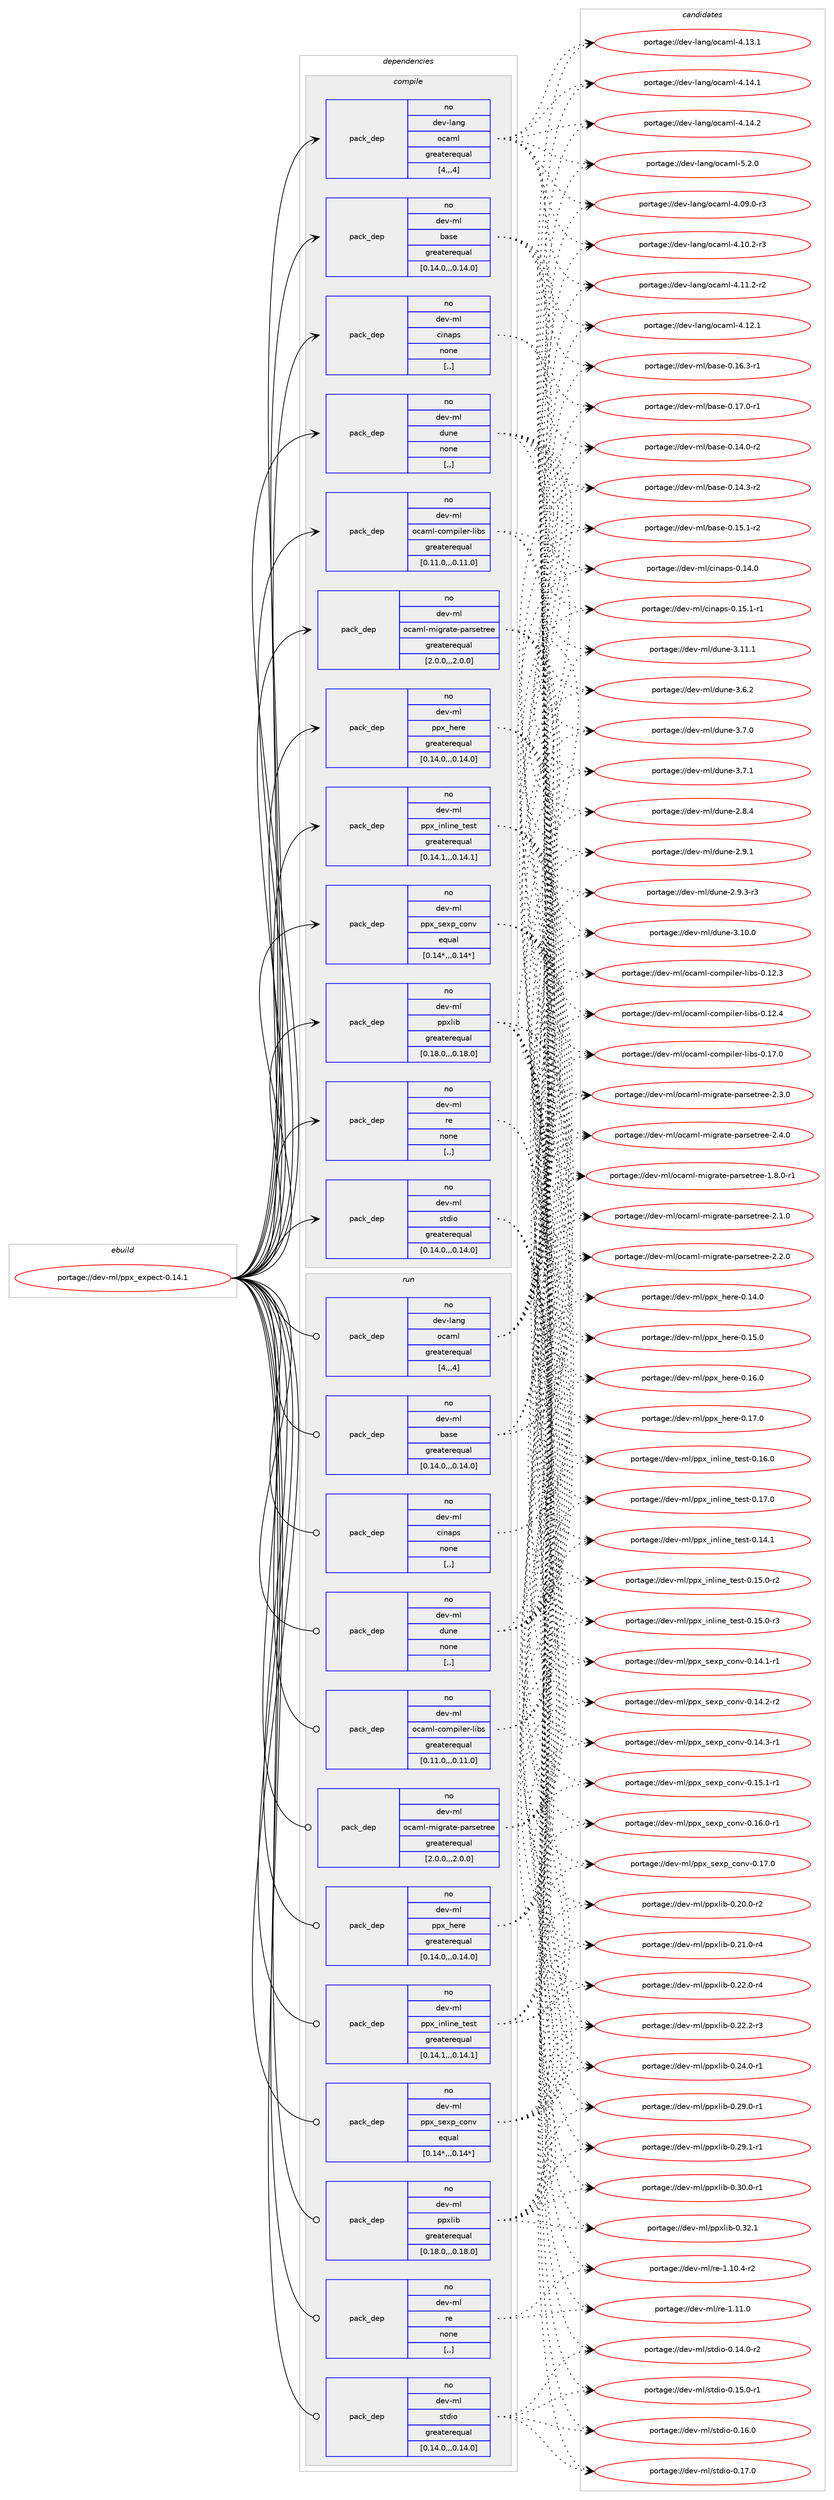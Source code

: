 digraph prolog {

# *************
# Graph options
# *************

newrank=true;
concentrate=true;
compound=true;
graph [rankdir=LR,fontname=Helvetica,fontsize=10,ranksep=1.5];#, ranksep=2.5, nodesep=0.2];
edge  [arrowhead=vee];
node  [fontname=Helvetica,fontsize=10];

# **********
# The ebuild
# **********

subgraph cluster_leftcol {
color=gray;
rank=same;
label=<<i>ebuild</i>>;
id [label="portage://dev-ml/ppx_expect-0.14.1", color=red, width=4, href="../dev-ml/ppx_expect-0.14.1.svg"];
}

# ****************
# The dependencies
# ****************

subgraph cluster_midcol {
color=gray;
label=<<i>dependencies</i>>;
subgraph cluster_compile {
fillcolor="#eeeeee";
style=filled;
label=<<i>compile</i>>;
subgraph pack89491 {
dependency119534 [label=<<TABLE BORDER="0" CELLBORDER="1" CELLSPACING="0" CELLPADDING="4" WIDTH="220"><TR><TD ROWSPAN="6" CELLPADDING="30">pack_dep</TD></TR><TR><TD WIDTH="110">no</TD></TR><TR><TD>dev-lang</TD></TR><TR><TD>ocaml</TD></TR><TR><TD>greaterequal</TD></TR><TR><TD>[4,,,4]</TD></TR></TABLE>>, shape=none, color=blue];
}
id:e -> dependency119534:w [weight=20,style="solid",arrowhead="vee"];
subgraph pack89492 {
dependency119535 [label=<<TABLE BORDER="0" CELLBORDER="1" CELLSPACING="0" CELLPADDING="4" WIDTH="220"><TR><TD ROWSPAN="6" CELLPADDING="30">pack_dep</TD></TR><TR><TD WIDTH="110">no</TD></TR><TR><TD>dev-ml</TD></TR><TR><TD>base</TD></TR><TR><TD>greaterequal</TD></TR><TR><TD>[0.14.0,,,0.14.0]</TD></TR></TABLE>>, shape=none, color=blue];
}
id:e -> dependency119535:w [weight=20,style="solid",arrowhead="vee"];
subgraph pack89493 {
dependency119536 [label=<<TABLE BORDER="0" CELLBORDER="1" CELLSPACING="0" CELLPADDING="4" WIDTH="220"><TR><TD ROWSPAN="6" CELLPADDING="30">pack_dep</TD></TR><TR><TD WIDTH="110">no</TD></TR><TR><TD>dev-ml</TD></TR><TR><TD>cinaps</TD></TR><TR><TD>none</TD></TR><TR><TD>[,,]</TD></TR></TABLE>>, shape=none, color=blue];
}
id:e -> dependency119536:w [weight=20,style="solid",arrowhead="vee"];
subgraph pack89494 {
dependency119537 [label=<<TABLE BORDER="0" CELLBORDER="1" CELLSPACING="0" CELLPADDING="4" WIDTH="220"><TR><TD ROWSPAN="6" CELLPADDING="30">pack_dep</TD></TR><TR><TD WIDTH="110">no</TD></TR><TR><TD>dev-ml</TD></TR><TR><TD>dune</TD></TR><TR><TD>none</TD></TR><TR><TD>[,,]</TD></TR></TABLE>>, shape=none, color=blue];
}
id:e -> dependency119537:w [weight=20,style="solid",arrowhead="vee"];
subgraph pack89495 {
dependency119538 [label=<<TABLE BORDER="0" CELLBORDER="1" CELLSPACING="0" CELLPADDING="4" WIDTH="220"><TR><TD ROWSPAN="6" CELLPADDING="30">pack_dep</TD></TR><TR><TD WIDTH="110">no</TD></TR><TR><TD>dev-ml</TD></TR><TR><TD>ocaml-compiler-libs</TD></TR><TR><TD>greaterequal</TD></TR><TR><TD>[0.11.0,,,0.11.0]</TD></TR></TABLE>>, shape=none, color=blue];
}
id:e -> dependency119538:w [weight=20,style="solid",arrowhead="vee"];
subgraph pack89496 {
dependency119539 [label=<<TABLE BORDER="0" CELLBORDER="1" CELLSPACING="0" CELLPADDING="4" WIDTH="220"><TR><TD ROWSPAN="6" CELLPADDING="30">pack_dep</TD></TR><TR><TD WIDTH="110">no</TD></TR><TR><TD>dev-ml</TD></TR><TR><TD>ocaml-migrate-parsetree</TD></TR><TR><TD>greaterequal</TD></TR><TR><TD>[2.0.0,,,2.0.0]</TD></TR></TABLE>>, shape=none, color=blue];
}
id:e -> dependency119539:w [weight=20,style="solid",arrowhead="vee"];
subgraph pack89497 {
dependency119540 [label=<<TABLE BORDER="0" CELLBORDER="1" CELLSPACING="0" CELLPADDING="4" WIDTH="220"><TR><TD ROWSPAN="6" CELLPADDING="30">pack_dep</TD></TR><TR><TD WIDTH="110">no</TD></TR><TR><TD>dev-ml</TD></TR><TR><TD>ppx_here</TD></TR><TR><TD>greaterequal</TD></TR><TR><TD>[0.14.0,,,0.14.0]</TD></TR></TABLE>>, shape=none, color=blue];
}
id:e -> dependency119540:w [weight=20,style="solid",arrowhead="vee"];
subgraph pack89498 {
dependency119541 [label=<<TABLE BORDER="0" CELLBORDER="1" CELLSPACING="0" CELLPADDING="4" WIDTH="220"><TR><TD ROWSPAN="6" CELLPADDING="30">pack_dep</TD></TR><TR><TD WIDTH="110">no</TD></TR><TR><TD>dev-ml</TD></TR><TR><TD>ppx_inline_test</TD></TR><TR><TD>greaterequal</TD></TR><TR><TD>[0.14.1,,,0.14.1]</TD></TR></TABLE>>, shape=none, color=blue];
}
id:e -> dependency119541:w [weight=20,style="solid",arrowhead="vee"];
subgraph pack89499 {
dependency119542 [label=<<TABLE BORDER="0" CELLBORDER="1" CELLSPACING="0" CELLPADDING="4" WIDTH="220"><TR><TD ROWSPAN="6" CELLPADDING="30">pack_dep</TD></TR><TR><TD WIDTH="110">no</TD></TR><TR><TD>dev-ml</TD></TR><TR><TD>ppx_sexp_conv</TD></TR><TR><TD>equal</TD></TR><TR><TD>[0.14*,,,0.14*]</TD></TR></TABLE>>, shape=none, color=blue];
}
id:e -> dependency119542:w [weight=20,style="solid",arrowhead="vee"];
subgraph pack89500 {
dependency119543 [label=<<TABLE BORDER="0" CELLBORDER="1" CELLSPACING="0" CELLPADDING="4" WIDTH="220"><TR><TD ROWSPAN="6" CELLPADDING="30">pack_dep</TD></TR><TR><TD WIDTH="110">no</TD></TR><TR><TD>dev-ml</TD></TR><TR><TD>ppxlib</TD></TR><TR><TD>greaterequal</TD></TR><TR><TD>[0.18.0,,,0.18.0]</TD></TR></TABLE>>, shape=none, color=blue];
}
id:e -> dependency119543:w [weight=20,style="solid",arrowhead="vee"];
subgraph pack89501 {
dependency119544 [label=<<TABLE BORDER="0" CELLBORDER="1" CELLSPACING="0" CELLPADDING="4" WIDTH="220"><TR><TD ROWSPAN="6" CELLPADDING="30">pack_dep</TD></TR><TR><TD WIDTH="110">no</TD></TR><TR><TD>dev-ml</TD></TR><TR><TD>re</TD></TR><TR><TD>none</TD></TR><TR><TD>[,,]</TD></TR></TABLE>>, shape=none, color=blue];
}
id:e -> dependency119544:w [weight=20,style="solid",arrowhead="vee"];
subgraph pack89502 {
dependency119545 [label=<<TABLE BORDER="0" CELLBORDER="1" CELLSPACING="0" CELLPADDING="4" WIDTH="220"><TR><TD ROWSPAN="6" CELLPADDING="30">pack_dep</TD></TR><TR><TD WIDTH="110">no</TD></TR><TR><TD>dev-ml</TD></TR><TR><TD>stdio</TD></TR><TR><TD>greaterequal</TD></TR><TR><TD>[0.14.0,,,0.14.0]</TD></TR></TABLE>>, shape=none, color=blue];
}
id:e -> dependency119545:w [weight=20,style="solid",arrowhead="vee"];
}
subgraph cluster_compileandrun {
fillcolor="#eeeeee";
style=filled;
label=<<i>compile and run</i>>;
}
subgraph cluster_run {
fillcolor="#eeeeee";
style=filled;
label=<<i>run</i>>;
subgraph pack89503 {
dependency119546 [label=<<TABLE BORDER="0" CELLBORDER="1" CELLSPACING="0" CELLPADDING="4" WIDTH="220"><TR><TD ROWSPAN="6" CELLPADDING="30">pack_dep</TD></TR><TR><TD WIDTH="110">no</TD></TR><TR><TD>dev-lang</TD></TR><TR><TD>ocaml</TD></TR><TR><TD>greaterequal</TD></TR><TR><TD>[4,,,4]</TD></TR></TABLE>>, shape=none, color=blue];
}
id:e -> dependency119546:w [weight=20,style="solid",arrowhead="odot"];
subgraph pack89504 {
dependency119547 [label=<<TABLE BORDER="0" CELLBORDER="1" CELLSPACING="0" CELLPADDING="4" WIDTH="220"><TR><TD ROWSPAN="6" CELLPADDING="30">pack_dep</TD></TR><TR><TD WIDTH="110">no</TD></TR><TR><TD>dev-ml</TD></TR><TR><TD>base</TD></TR><TR><TD>greaterequal</TD></TR><TR><TD>[0.14.0,,,0.14.0]</TD></TR></TABLE>>, shape=none, color=blue];
}
id:e -> dependency119547:w [weight=20,style="solid",arrowhead="odot"];
subgraph pack89505 {
dependency119548 [label=<<TABLE BORDER="0" CELLBORDER="1" CELLSPACING="0" CELLPADDING="4" WIDTH="220"><TR><TD ROWSPAN="6" CELLPADDING="30">pack_dep</TD></TR><TR><TD WIDTH="110">no</TD></TR><TR><TD>dev-ml</TD></TR><TR><TD>cinaps</TD></TR><TR><TD>none</TD></TR><TR><TD>[,,]</TD></TR></TABLE>>, shape=none, color=blue];
}
id:e -> dependency119548:w [weight=20,style="solid",arrowhead="odot"];
subgraph pack89506 {
dependency119549 [label=<<TABLE BORDER="0" CELLBORDER="1" CELLSPACING="0" CELLPADDING="4" WIDTH="220"><TR><TD ROWSPAN="6" CELLPADDING="30">pack_dep</TD></TR><TR><TD WIDTH="110">no</TD></TR><TR><TD>dev-ml</TD></TR><TR><TD>dune</TD></TR><TR><TD>none</TD></TR><TR><TD>[,,]</TD></TR></TABLE>>, shape=none, color=blue];
}
id:e -> dependency119549:w [weight=20,style="solid",arrowhead="odot"];
subgraph pack89507 {
dependency119550 [label=<<TABLE BORDER="0" CELLBORDER="1" CELLSPACING="0" CELLPADDING="4" WIDTH="220"><TR><TD ROWSPAN="6" CELLPADDING="30">pack_dep</TD></TR><TR><TD WIDTH="110">no</TD></TR><TR><TD>dev-ml</TD></TR><TR><TD>ocaml-compiler-libs</TD></TR><TR><TD>greaterequal</TD></TR><TR><TD>[0.11.0,,,0.11.0]</TD></TR></TABLE>>, shape=none, color=blue];
}
id:e -> dependency119550:w [weight=20,style="solid",arrowhead="odot"];
subgraph pack89508 {
dependency119551 [label=<<TABLE BORDER="0" CELLBORDER="1" CELLSPACING="0" CELLPADDING="4" WIDTH="220"><TR><TD ROWSPAN="6" CELLPADDING="30">pack_dep</TD></TR><TR><TD WIDTH="110">no</TD></TR><TR><TD>dev-ml</TD></TR><TR><TD>ocaml-migrate-parsetree</TD></TR><TR><TD>greaterequal</TD></TR><TR><TD>[2.0.0,,,2.0.0]</TD></TR></TABLE>>, shape=none, color=blue];
}
id:e -> dependency119551:w [weight=20,style="solid",arrowhead="odot"];
subgraph pack89509 {
dependency119552 [label=<<TABLE BORDER="0" CELLBORDER="1" CELLSPACING="0" CELLPADDING="4" WIDTH="220"><TR><TD ROWSPAN="6" CELLPADDING="30">pack_dep</TD></TR><TR><TD WIDTH="110">no</TD></TR><TR><TD>dev-ml</TD></TR><TR><TD>ppx_here</TD></TR><TR><TD>greaterequal</TD></TR><TR><TD>[0.14.0,,,0.14.0]</TD></TR></TABLE>>, shape=none, color=blue];
}
id:e -> dependency119552:w [weight=20,style="solid",arrowhead="odot"];
subgraph pack89510 {
dependency119553 [label=<<TABLE BORDER="0" CELLBORDER="1" CELLSPACING="0" CELLPADDING="4" WIDTH="220"><TR><TD ROWSPAN="6" CELLPADDING="30">pack_dep</TD></TR><TR><TD WIDTH="110">no</TD></TR><TR><TD>dev-ml</TD></TR><TR><TD>ppx_inline_test</TD></TR><TR><TD>greaterequal</TD></TR><TR><TD>[0.14.1,,,0.14.1]</TD></TR></TABLE>>, shape=none, color=blue];
}
id:e -> dependency119553:w [weight=20,style="solid",arrowhead="odot"];
subgraph pack89511 {
dependency119554 [label=<<TABLE BORDER="0" CELLBORDER="1" CELLSPACING="0" CELLPADDING="4" WIDTH="220"><TR><TD ROWSPAN="6" CELLPADDING="30">pack_dep</TD></TR><TR><TD WIDTH="110">no</TD></TR><TR><TD>dev-ml</TD></TR><TR><TD>ppx_sexp_conv</TD></TR><TR><TD>equal</TD></TR><TR><TD>[0.14*,,,0.14*]</TD></TR></TABLE>>, shape=none, color=blue];
}
id:e -> dependency119554:w [weight=20,style="solid",arrowhead="odot"];
subgraph pack89512 {
dependency119555 [label=<<TABLE BORDER="0" CELLBORDER="1" CELLSPACING="0" CELLPADDING="4" WIDTH="220"><TR><TD ROWSPAN="6" CELLPADDING="30">pack_dep</TD></TR><TR><TD WIDTH="110">no</TD></TR><TR><TD>dev-ml</TD></TR><TR><TD>ppxlib</TD></TR><TR><TD>greaterequal</TD></TR><TR><TD>[0.18.0,,,0.18.0]</TD></TR></TABLE>>, shape=none, color=blue];
}
id:e -> dependency119555:w [weight=20,style="solid",arrowhead="odot"];
subgraph pack89513 {
dependency119556 [label=<<TABLE BORDER="0" CELLBORDER="1" CELLSPACING="0" CELLPADDING="4" WIDTH="220"><TR><TD ROWSPAN="6" CELLPADDING="30">pack_dep</TD></TR><TR><TD WIDTH="110">no</TD></TR><TR><TD>dev-ml</TD></TR><TR><TD>re</TD></TR><TR><TD>none</TD></TR><TR><TD>[,,]</TD></TR></TABLE>>, shape=none, color=blue];
}
id:e -> dependency119556:w [weight=20,style="solid",arrowhead="odot"];
subgraph pack89514 {
dependency119557 [label=<<TABLE BORDER="0" CELLBORDER="1" CELLSPACING="0" CELLPADDING="4" WIDTH="220"><TR><TD ROWSPAN="6" CELLPADDING="30">pack_dep</TD></TR><TR><TD WIDTH="110">no</TD></TR><TR><TD>dev-ml</TD></TR><TR><TD>stdio</TD></TR><TR><TD>greaterequal</TD></TR><TR><TD>[0.14.0,,,0.14.0]</TD></TR></TABLE>>, shape=none, color=blue];
}
id:e -> dependency119557:w [weight=20,style="solid",arrowhead="odot"];
}
}

# **************
# The candidates
# **************

subgraph cluster_choices {
rank=same;
color=gray;
label=<<i>candidates</i>>;

subgraph choice89491 {
color=black;
nodesep=1;
choice1001011184510897110103471119997109108455246485746484511451 [label="portage://dev-lang/ocaml-4.09.0-r3", color=red, width=4,href="../dev-lang/ocaml-4.09.0-r3.svg"];
choice1001011184510897110103471119997109108455246494846504511451 [label="portage://dev-lang/ocaml-4.10.2-r3", color=red, width=4,href="../dev-lang/ocaml-4.10.2-r3.svg"];
choice1001011184510897110103471119997109108455246494946504511450 [label="portage://dev-lang/ocaml-4.11.2-r2", color=red, width=4,href="../dev-lang/ocaml-4.11.2-r2.svg"];
choice100101118451089711010347111999710910845524649504649 [label="portage://dev-lang/ocaml-4.12.1", color=red, width=4,href="../dev-lang/ocaml-4.12.1.svg"];
choice100101118451089711010347111999710910845524649514649 [label="portage://dev-lang/ocaml-4.13.1", color=red, width=4,href="../dev-lang/ocaml-4.13.1.svg"];
choice100101118451089711010347111999710910845524649524649 [label="portage://dev-lang/ocaml-4.14.1", color=red, width=4,href="../dev-lang/ocaml-4.14.1.svg"];
choice100101118451089711010347111999710910845524649524650 [label="portage://dev-lang/ocaml-4.14.2", color=red, width=4,href="../dev-lang/ocaml-4.14.2.svg"];
choice1001011184510897110103471119997109108455346504648 [label="portage://dev-lang/ocaml-5.2.0", color=red, width=4,href="../dev-lang/ocaml-5.2.0.svg"];
dependency119534:e -> choice1001011184510897110103471119997109108455246485746484511451:w [style=dotted,weight="100"];
dependency119534:e -> choice1001011184510897110103471119997109108455246494846504511451:w [style=dotted,weight="100"];
dependency119534:e -> choice1001011184510897110103471119997109108455246494946504511450:w [style=dotted,weight="100"];
dependency119534:e -> choice100101118451089711010347111999710910845524649504649:w [style=dotted,weight="100"];
dependency119534:e -> choice100101118451089711010347111999710910845524649514649:w [style=dotted,weight="100"];
dependency119534:e -> choice100101118451089711010347111999710910845524649524649:w [style=dotted,weight="100"];
dependency119534:e -> choice100101118451089711010347111999710910845524649524650:w [style=dotted,weight="100"];
dependency119534:e -> choice1001011184510897110103471119997109108455346504648:w [style=dotted,weight="100"];
}
subgraph choice89492 {
color=black;
nodesep=1;
choice10010111845109108479897115101454846495246484511450 [label="portage://dev-ml/base-0.14.0-r2", color=red, width=4,href="../dev-ml/base-0.14.0-r2.svg"];
choice10010111845109108479897115101454846495246514511450 [label="portage://dev-ml/base-0.14.3-r2", color=red, width=4,href="../dev-ml/base-0.14.3-r2.svg"];
choice10010111845109108479897115101454846495346494511450 [label="portage://dev-ml/base-0.15.1-r2", color=red, width=4,href="../dev-ml/base-0.15.1-r2.svg"];
choice10010111845109108479897115101454846495446514511449 [label="portage://dev-ml/base-0.16.3-r1", color=red, width=4,href="../dev-ml/base-0.16.3-r1.svg"];
choice10010111845109108479897115101454846495546484511449 [label="portage://dev-ml/base-0.17.0-r1", color=red, width=4,href="../dev-ml/base-0.17.0-r1.svg"];
dependency119535:e -> choice10010111845109108479897115101454846495246484511450:w [style=dotted,weight="100"];
dependency119535:e -> choice10010111845109108479897115101454846495246514511450:w [style=dotted,weight="100"];
dependency119535:e -> choice10010111845109108479897115101454846495346494511450:w [style=dotted,weight="100"];
dependency119535:e -> choice10010111845109108479897115101454846495446514511449:w [style=dotted,weight="100"];
dependency119535:e -> choice10010111845109108479897115101454846495546484511449:w [style=dotted,weight="100"];
}
subgraph choice89493 {
color=black;
nodesep=1;
choice1001011184510910847991051109711211545484649524648 [label="portage://dev-ml/cinaps-0.14.0", color=red, width=4,href="../dev-ml/cinaps-0.14.0.svg"];
choice10010111845109108479910511097112115454846495346494511449 [label="portage://dev-ml/cinaps-0.15.1-r1", color=red, width=4,href="../dev-ml/cinaps-0.15.1-r1.svg"];
dependency119536:e -> choice1001011184510910847991051109711211545484649524648:w [style=dotted,weight="100"];
dependency119536:e -> choice10010111845109108479910511097112115454846495346494511449:w [style=dotted,weight="100"];
}
subgraph choice89494 {
color=black;
nodesep=1;
choice1001011184510910847100117110101455046564652 [label="portage://dev-ml/dune-2.8.4", color=red, width=4,href="../dev-ml/dune-2.8.4.svg"];
choice1001011184510910847100117110101455046574649 [label="portage://dev-ml/dune-2.9.1", color=red, width=4,href="../dev-ml/dune-2.9.1.svg"];
choice10010111845109108471001171101014550465746514511451 [label="portage://dev-ml/dune-2.9.3-r3", color=red, width=4,href="../dev-ml/dune-2.9.3-r3.svg"];
choice100101118451091084710011711010145514649484648 [label="portage://dev-ml/dune-3.10.0", color=red, width=4,href="../dev-ml/dune-3.10.0.svg"];
choice100101118451091084710011711010145514649494649 [label="portage://dev-ml/dune-3.11.1", color=red, width=4,href="../dev-ml/dune-3.11.1.svg"];
choice1001011184510910847100117110101455146544650 [label="portage://dev-ml/dune-3.6.2", color=red, width=4,href="../dev-ml/dune-3.6.2.svg"];
choice1001011184510910847100117110101455146554648 [label="portage://dev-ml/dune-3.7.0", color=red, width=4,href="../dev-ml/dune-3.7.0.svg"];
choice1001011184510910847100117110101455146554649 [label="portage://dev-ml/dune-3.7.1", color=red, width=4,href="../dev-ml/dune-3.7.1.svg"];
dependency119537:e -> choice1001011184510910847100117110101455046564652:w [style=dotted,weight="100"];
dependency119537:e -> choice1001011184510910847100117110101455046574649:w [style=dotted,weight="100"];
dependency119537:e -> choice10010111845109108471001171101014550465746514511451:w [style=dotted,weight="100"];
dependency119537:e -> choice100101118451091084710011711010145514649484648:w [style=dotted,weight="100"];
dependency119537:e -> choice100101118451091084710011711010145514649494649:w [style=dotted,weight="100"];
dependency119537:e -> choice1001011184510910847100117110101455146544650:w [style=dotted,weight="100"];
dependency119537:e -> choice1001011184510910847100117110101455146554648:w [style=dotted,weight="100"];
dependency119537:e -> choice1001011184510910847100117110101455146554649:w [style=dotted,weight="100"];
}
subgraph choice89495 {
color=black;
nodesep=1;
choice100101118451091084711199971091084599111109112105108101114451081059811545484649504651 [label="portage://dev-ml/ocaml-compiler-libs-0.12.3", color=red, width=4,href="../dev-ml/ocaml-compiler-libs-0.12.3.svg"];
choice100101118451091084711199971091084599111109112105108101114451081059811545484649504652 [label="portage://dev-ml/ocaml-compiler-libs-0.12.4", color=red, width=4,href="../dev-ml/ocaml-compiler-libs-0.12.4.svg"];
choice100101118451091084711199971091084599111109112105108101114451081059811545484649554648 [label="portage://dev-ml/ocaml-compiler-libs-0.17.0", color=red, width=4,href="../dev-ml/ocaml-compiler-libs-0.17.0.svg"];
dependency119538:e -> choice100101118451091084711199971091084599111109112105108101114451081059811545484649504651:w [style=dotted,weight="100"];
dependency119538:e -> choice100101118451091084711199971091084599111109112105108101114451081059811545484649504652:w [style=dotted,weight="100"];
dependency119538:e -> choice100101118451091084711199971091084599111109112105108101114451081059811545484649554648:w [style=dotted,weight="100"];
}
subgraph choice89496 {
color=black;
nodesep=1;
choice10010111845109108471119997109108451091051031149711610145112971141151011161141011014549465646484511449 [label="portage://dev-ml/ocaml-migrate-parsetree-1.8.0-r1", color=red, width=4,href="../dev-ml/ocaml-migrate-parsetree-1.8.0-r1.svg"];
choice1001011184510910847111999710910845109105103114971161014511297114115101116114101101455046494648 [label="portage://dev-ml/ocaml-migrate-parsetree-2.1.0", color=red, width=4,href="../dev-ml/ocaml-migrate-parsetree-2.1.0.svg"];
choice1001011184510910847111999710910845109105103114971161014511297114115101116114101101455046504648 [label="portage://dev-ml/ocaml-migrate-parsetree-2.2.0", color=red, width=4,href="../dev-ml/ocaml-migrate-parsetree-2.2.0.svg"];
choice1001011184510910847111999710910845109105103114971161014511297114115101116114101101455046514648 [label="portage://dev-ml/ocaml-migrate-parsetree-2.3.0", color=red, width=4,href="../dev-ml/ocaml-migrate-parsetree-2.3.0.svg"];
choice1001011184510910847111999710910845109105103114971161014511297114115101116114101101455046524648 [label="portage://dev-ml/ocaml-migrate-parsetree-2.4.0", color=red, width=4,href="../dev-ml/ocaml-migrate-parsetree-2.4.0.svg"];
dependency119539:e -> choice10010111845109108471119997109108451091051031149711610145112971141151011161141011014549465646484511449:w [style=dotted,weight="100"];
dependency119539:e -> choice1001011184510910847111999710910845109105103114971161014511297114115101116114101101455046494648:w [style=dotted,weight="100"];
dependency119539:e -> choice1001011184510910847111999710910845109105103114971161014511297114115101116114101101455046504648:w [style=dotted,weight="100"];
dependency119539:e -> choice1001011184510910847111999710910845109105103114971161014511297114115101116114101101455046514648:w [style=dotted,weight="100"];
dependency119539:e -> choice1001011184510910847111999710910845109105103114971161014511297114115101116114101101455046524648:w [style=dotted,weight="100"];
}
subgraph choice89497 {
color=black;
nodesep=1;
choice10010111845109108471121121209510410111410145484649524648 [label="portage://dev-ml/ppx_here-0.14.0", color=red, width=4,href="../dev-ml/ppx_here-0.14.0.svg"];
choice10010111845109108471121121209510410111410145484649534648 [label="portage://dev-ml/ppx_here-0.15.0", color=red, width=4,href="../dev-ml/ppx_here-0.15.0.svg"];
choice10010111845109108471121121209510410111410145484649544648 [label="portage://dev-ml/ppx_here-0.16.0", color=red, width=4,href="../dev-ml/ppx_here-0.16.0.svg"];
choice10010111845109108471121121209510410111410145484649554648 [label="portage://dev-ml/ppx_here-0.17.0", color=red, width=4,href="../dev-ml/ppx_here-0.17.0.svg"];
dependency119540:e -> choice10010111845109108471121121209510410111410145484649524648:w [style=dotted,weight="100"];
dependency119540:e -> choice10010111845109108471121121209510410111410145484649534648:w [style=dotted,weight="100"];
dependency119540:e -> choice10010111845109108471121121209510410111410145484649544648:w [style=dotted,weight="100"];
dependency119540:e -> choice10010111845109108471121121209510410111410145484649554648:w [style=dotted,weight="100"];
}
subgraph choice89498 {
color=black;
nodesep=1;
choice1001011184510910847112112120951051101081051101019511610111511645484649524649 [label="portage://dev-ml/ppx_inline_test-0.14.1", color=red, width=4,href="../dev-ml/ppx_inline_test-0.14.1.svg"];
choice10010111845109108471121121209510511010810511010195116101115116454846495346484511450 [label="portage://dev-ml/ppx_inline_test-0.15.0-r2", color=red, width=4,href="../dev-ml/ppx_inline_test-0.15.0-r2.svg"];
choice10010111845109108471121121209510511010810511010195116101115116454846495346484511451 [label="portage://dev-ml/ppx_inline_test-0.15.0-r3", color=red, width=4,href="../dev-ml/ppx_inline_test-0.15.0-r3.svg"];
choice1001011184510910847112112120951051101081051101019511610111511645484649544648 [label="portage://dev-ml/ppx_inline_test-0.16.0", color=red, width=4,href="../dev-ml/ppx_inline_test-0.16.0.svg"];
choice1001011184510910847112112120951051101081051101019511610111511645484649554648 [label="portage://dev-ml/ppx_inline_test-0.17.0", color=red, width=4,href="../dev-ml/ppx_inline_test-0.17.0.svg"];
dependency119541:e -> choice1001011184510910847112112120951051101081051101019511610111511645484649524649:w [style=dotted,weight="100"];
dependency119541:e -> choice10010111845109108471121121209510511010810511010195116101115116454846495346484511450:w [style=dotted,weight="100"];
dependency119541:e -> choice10010111845109108471121121209510511010810511010195116101115116454846495346484511451:w [style=dotted,weight="100"];
dependency119541:e -> choice1001011184510910847112112120951051101081051101019511610111511645484649544648:w [style=dotted,weight="100"];
dependency119541:e -> choice1001011184510910847112112120951051101081051101019511610111511645484649554648:w [style=dotted,weight="100"];
}
subgraph choice89499 {
color=black;
nodesep=1;
choice1001011184510910847112112120951151011201129599111110118454846495246494511449 [label="portage://dev-ml/ppx_sexp_conv-0.14.1-r1", color=red, width=4,href="../dev-ml/ppx_sexp_conv-0.14.1-r1.svg"];
choice1001011184510910847112112120951151011201129599111110118454846495246504511450 [label="portage://dev-ml/ppx_sexp_conv-0.14.2-r2", color=red, width=4,href="../dev-ml/ppx_sexp_conv-0.14.2-r2.svg"];
choice1001011184510910847112112120951151011201129599111110118454846495246514511449 [label="portage://dev-ml/ppx_sexp_conv-0.14.3-r1", color=red, width=4,href="../dev-ml/ppx_sexp_conv-0.14.3-r1.svg"];
choice1001011184510910847112112120951151011201129599111110118454846495346494511449 [label="portage://dev-ml/ppx_sexp_conv-0.15.1-r1", color=red, width=4,href="../dev-ml/ppx_sexp_conv-0.15.1-r1.svg"];
choice1001011184510910847112112120951151011201129599111110118454846495446484511449 [label="portage://dev-ml/ppx_sexp_conv-0.16.0-r1", color=red, width=4,href="../dev-ml/ppx_sexp_conv-0.16.0-r1.svg"];
choice100101118451091084711211212095115101120112959911111011845484649554648 [label="portage://dev-ml/ppx_sexp_conv-0.17.0", color=red, width=4,href="../dev-ml/ppx_sexp_conv-0.17.0.svg"];
dependency119542:e -> choice1001011184510910847112112120951151011201129599111110118454846495246494511449:w [style=dotted,weight="100"];
dependency119542:e -> choice1001011184510910847112112120951151011201129599111110118454846495246504511450:w [style=dotted,weight="100"];
dependency119542:e -> choice1001011184510910847112112120951151011201129599111110118454846495246514511449:w [style=dotted,weight="100"];
dependency119542:e -> choice1001011184510910847112112120951151011201129599111110118454846495346494511449:w [style=dotted,weight="100"];
dependency119542:e -> choice1001011184510910847112112120951151011201129599111110118454846495446484511449:w [style=dotted,weight="100"];
dependency119542:e -> choice100101118451091084711211212095115101120112959911111011845484649554648:w [style=dotted,weight="100"];
}
subgraph choice89500 {
color=black;
nodesep=1;
choice100101118451091084711211212010810598454846504846484511450 [label="portage://dev-ml/ppxlib-0.20.0-r2", color=red, width=4,href="../dev-ml/ppxlib-0.20.0-r2.svg"];
choice100101118451091084711211212010810598454846504946484511452 [label="portage://dev-ml/ppxlib-0.21.0-r4", color=red, width=4,href="../dev-ml/ppxlib-0.21.0-r4.svg"];
choice100101118451091084711211212010810598454846505046484511452 [label="portage://dev-ml/ppxlib-0.22.0-r4", color=red, width=4,href="../dev-ml/ppxlib-0.22.0-r4.svg"];
choice100101118451091084711211212010810598454846505046504511451 [label="portage://dev-ml/ppxlib-0.22.2-r3", color=red, width=4,href="../dev-ml/ppxlib-0.22.2-r3.svg"];
choice100101118451091084711211212010810598454846505246484511449 [label="portage://dev-ml/ppxlib-0.24.0-r1", color=red, width=4,href="../dev-ml/ppxlib-0.24.0-r1.svg"];
choice100101118451091084711211212010810598454846505746484511449 [label="portage://dev-ml/ppxlib-0.29.0-r1", color=red, width=4,href="../dev-ml/ppxlib-0.29.0-r1.svg"];
choice100101118451091084711211212010810598454846505746494511449 [label="portage://dev-ml/ppxlib-0.29.1-r1", color=red, width=4,href="../dev-ml/ppxlib-0.29.1-r1.svg"];
choice100101118451091084711211212010810598454846514846484511449 [label="portage://dev-ml/ppxlib-0.30.0-r1", color=red, width=4,href="../dev-ml/ppxlib-0.30.0-r1.svg"];
choice10010111845109108471121121201081059845484651504649 [label="portage://dev-ml/ppxlib-0.32.1", color=red, width=4,href="../dev-ml/ppxlib-0.32.1.svg"];
dependency119543:e -> choice100101118451091084711211212010810598454846504846484511450:w [style=dotted,weight="100"];
dependency119543:e -> choice100101118451091084711211212010810598454846504946484511452:w [style=dotted,weight="100"];
dependency119543:e -> choice100101118451091084711211212010810598454846505046484511452:w [style=dotted,weight="100"];
dependency119543:e -> choice100101118451091084711211212010810598454846505046504511451:w [style=dotted,weight="100"];
dependency119543:e -> choice100101118451091084711211212010810598454846505246484511449:w [style=dotted,weight="100"];
dependency119543:e -> choice100101118451091084711211212010810598454846505746484511449:w [style=dotted,weight="100"];
dependency119543:e -> choice100101118451091084711211212010810598454846505746494511449:w [style=dotted,weight="100"];
dependency119543:e -> choice100101118451091084711211212010810598454846514846484511449:w [style=dotted,weight="100"];
dependency119543:e -> choice10010111845109108471121121201081059845484651504649:w [style=dotted,weight="100"];
}
subgraph choice89501 {
color=black;
nodesep=1;
choice1001011184510910847114101454946494846524511450 [label="portage://dev-ml/re-1.10.4-r2", color=red, width=4,href="../dev-ml/re-1.10.4-r2.svg"];
choice100101118451091084711410145494649494648 [label="portage://dev-ml/re-1.11.0", color=red, width=4,href="../dev-ml/re-1.11.0.svg"];
dependency119544:e -> choice1001011184510910847114101454946494846524511450:w [style=dotted,weight="100"];
dependency119544:e -> choice100101118451091084711410145494649494648:w [style=dotted,weight="100"];
}
subgraph choice89502 {
color=black;
nodesep=1;
choice1001011184510910847115116100105111454846495246484511450 [label="portage://dev-ml/stdio-0.14.0-r2", color=red, width=4,href="../dev-ml/stdio-0.14.0-r2.svg"];
choice1001011184510910847115116100105111454846495346484511449 [label="portage://dev-ml/stdio-0.15.0-r1", color=red, width=4,href="../dev-ml/stdio-0.15.0-r1.svg"];
choice100101118451091084711511610010511145484649544648 [label="portage://dev-ml/stdio-0.16.0", color=red, width=4,href="../dev-ml/stdio-0.16.0.svg"];
choice100101118451091084711511610010511145484649554648 [label="portage://dev-ml/stdio-0.17.0", color=red, width=4,href="../dev-ml/stdio-0.17.0.svg"];
dependency119545:e -> choice1001011184510910847115116100105111454846495246484511450:w [style=dotted,weight="100"];
dependency119545:e -> choice1001011184510910847115116100105111454846495346484511449:w [style=dotted,weight="100"];
dependency119545:e -> choice100101118451091084711511610010511145484649544648:w [style=dotted,weight="100"];
dependency119545:e -> choice100101118451091084711511610010511145484649554648:w [style=dotted,weight="100"];
}
subgraph choice89503 {
color=black;
nodesep=1;
choice1001011184510897110103471119997109108455246485746484511451 [label="portage://dev-lang/ocaml-4.09.0-r3", color=red, width=4,href="../dev-lang/ocaml-4.09.0-r3.svg"];
choice1001011184510897110103471119997109108455246494846504511451 [label="portage://dev-lang/ocaml-4.10.2-r3", color=red, width=4,href="../dev-lang/ocaml-4.10.2-r3.svg"];
choice1001011184510897110103471119997109108455246494946504511450 [label="portage://dev-lang/ocaml-4.11.2-r2", color=red, width=4,href="../dev-lang/ocaml-4.11.2-r2.svg"];
choice100101118451089711010347111999710910845524649504649 [label="portage://dev-lang/ocaml-4.12.1", color=red, width=4,href="../dev-lang/ocaml-4.12.1.svg"];
choice100101118451089711010347111999710910845524649514649 [label="portage://dev-lang/ocaml-4.13.1", color=red, width=4,href="../dev-lang/ocaml-4.13.1.svg"];
choice100101118451089711010347111999710910845524649524649 [label="portage://dev-lang/ocaml-4.14.1", color=red, width=4,href="../dev-lang/ocaml-4.14.1.svg"];
choice100101118451089711010347111999710910845524649524650 [label="portage://dev-lang/ocaml-4.14.2", color=red, width=4,href="../dev-lang/ocaml-4.14.2.svg"];
choice1001011184510897110103471119997109108455346504648 [label="portage://dev-lang/ocaml-5.2.0", color=red, width=4,href="../dev-lang/ocaml-5.2.0.svg"];
dependency119546:e -> choice1001011184510897110103471119997109108455246485746484511451:w [style=dotted,weight="100"];
dependency119546:e -> choice1001011184510897110103471119997109108455246494846504511451:w [style=dotted,weight="100"];
dependency119546:e -> choice1001011184510897110103471119997109108455246494946504511450:w [style=dotted,weight="100"];
dependency119546:e -> choice100101118451089711010347111999710910845524649504649:w [style=dotted,weight="100"];
dependency119546:e -> choice100101118451089711010347111999710910845524649514649:w [style=dotted,weight="100"];
dependency119546:e -> choice100101118451089711010347111999710910845524649524649:w [style=dotted,weight="100"];
dependency119546:e -> choice100101118451089711010347111999710910845524649524650:w [style=dotted,weight="100"];
dependency119546:e -> choice1001011184510897110103471119997109108455346504648:w [style=dotted,weight="100"];
}
subgraph choice89504 {
color=black;
nodesep=1;
choice10010111845109108479897115101454846495246484511450 [label="portage://dev-ml/base-0.14.0-r2", color=red, width=4,href="../dev-ml/base-0.14.0-r2.svg"];
choice10010111845109108479897115101454846495246514511450 [label="portage://dev-ml/base-0.14.3-r2", color=red, width=4,href="../dev-ml/base-0.14.3-r2.svg"];
choice10010111845109108479897115101454846495346494511450 [label="portage://dev-ml/base-0.15.1-r2", color=red, width=4,href="../dev-ml/base-0.15.1-r2.svg"];
choice10010111845109108479897115101454846495446514511449 [label="portage://dev-ml/base-0.16.3-r1", color=red, width=4,href="../dev-ml/base-0.16.3-r1.svg"];
choice10010111845109108479897115101454846495546484511449 [label="portage://dev-ml/base-0.17.0-r1", color=red, width=4,href="../dev-ml/base-0.17.0-r1.svg"];
dependency119547:e -> choice10010111845109108479897115101454846495246484511450:w [style=dotted,weight="100"];
dependency119547:e -> choice10010111845109108479897115101454846495246514511450:w [style=dotted,weight="100"];
dependency119547:e -> choice10010111845109108479897115101454846495346494511450:w [style=dotted,weight="100"];
dependency119547:e -> choice10010111845109108479897115101454846495446514511449:w [style=dotted,weight="100"];
dependency119547:e -> choice10010111845109108479897115101454846495546484511449:w [style=dotted,weight="100"];
}
subgraph choice89505 {
color=black;
nodesep=1;
choice1001011184510910847991051109711211545484649524648 [label="portage://dev-ml/cinaps-0.14.0", color=red, width=4,href="../dev-ml/cinaps-0.14.0.svg"];
choice10010111845109108479910511097112115454846495346494511449 [label="portage://dev-ml/cinaps-0.15.1-r1", color=red, width=4,href="../dev-ml/cinaps-0.15.1-r1.svg"];
dependency119548:e -> choice1001011184510910847991051109711211545484649524648:w [style=dotted,weight="100"];
dependency119548:e -> choice10010111845109108479910511097112115454846495346494511449:w [style=dotted,weight="100"];
}
subgraph choice89506 {
color=black;
nodesep=1;
choice1001011184510910847100117110101455046564652 [label="portage://dev-ml/dune-2.8.4", color=red, width=4,href="../dev-ml/dune-2.8.4.svg"];
choice1001011184510910847100117110101455046574649 [label="portage://dev-ml/dune-2.9.1", color=red, width=4,href="../dev-ml/dune-2.9.1.svg"];
choice10010111845109108471001171101014550465746514511451 [label="portage://dev-ml/dune-2.9.3-r3", color=red, width=4,href="../dev-ml/dune-2.9.3-r3.svg"];
choice100101118451091084710011711010145514649484648 [label="portage://dev-ml/dune-3.10.0", color=red, width=4,href="../dev-ml/dune-3.10.0.svg"];
choice100101118451091084710011711010145514649494649 [label="portage://dev-ml/dune-3.11.1", color=red, width=4,href="../dev-ml/dune-3.11.1.svg"];
choice1001011184510910847100117110101455146544650 [label="portage://dev-ml/dune-3.6.2", color=red, width=4,href="../dev-ml/dune-3.6.2.svg"];
choice1001011184510910847100117110101455146554648 [label="portage://dev-ml/dune-3.7.0", color=red, width=4,href="../dev-ml/dune-3.7.0.svg"];
choice1001011184510910847100117110101455146554649 [label="portage://dev-ml/dune-3.7.1", color=red, width=4,href="../dev-ml/dune-3.7.1.svg"];
dependency119549:e -> choice1001011184510910847100117110101455046564652:w [style=dotted,weight="100"];
dependency119549:e -> choice1001011184510910847100117110101455046574649:w [style=dotted,weight="100"];
dependency119549:e -> choice10010111845109108471001171101014550465746514511451:w [style=dotted,weight="100"];
dependency119549:e -> choice100101118451091084710011711010145514649484648:w [style=dotted,weight="100"];
dependency119549:e -> choice100101118451091084710011711010145514649494649:w [style=dotted,weight="100"];
dependency119549:e -> choice1001011184510910847100117110101455146544650:w [style=dotted,weight="100"];
dependency119549:e -> choice1001011184510910847100117110101455146554648:w [style=dotted,weight="100"];
dependency119549:e -> choice1001011184510910847100117110101455146554649:w [style=dotted,weight="100"];
}
subgraph choice89507 {
color=black;
nodesep=1;
choice100101118451091084711199971091084599111109112105108101114451081059811545484649504651 [label="portage://dev-ml/ocaml-compiler-libs-0.12.3", color=red, width=4,href="../dev-ml/ocaml-compiler-libs-0.12.3.svg"];
choice100101118451091084711199971091084599111109112105108101114451081059811545484649504652 [label="portage://dev-ml/ocaml-compiler-libs-0.12.4", color=red, width=4,href="../dev-ml/ocaml-compiler-libs-0.12.4.svg"];
choice100101118451091084711199971091084599111109112105108101114451081059811545484649554648 [label="portage://dev-ml/ocaml-compiler-libs-0.17.0", color=red, width=4,href="../dev-ml/ocaml-compiler-libs-0.17.0.svg"];
dependency119550:e -> choice100101118451091084711199971091084599111109112105108101114451081059811545484649504651:w [style=dotted,weight="100"];
dependency119550:e -> choice100101118451091084711199971091084599111109112105108101114451081059811545484649504652:w [style=dotted,weight="100"];
dependency119550:e -> choice100101118451091084711199971091084599111109112105108101114451081059811545484649554648:w [style=dotted,weight="100"];
}
subgraph choice89508 {
color=black;
nodesep=1;
choice10010111845109108471119997109108451091051031149711610145112971141151011161141011014549465646484511449 [label="portage://dev-ml/ocaml-migrate-parsetree-1.8.0-r1", color=red, width=4,href="../dev-ml/ocaml-migrate-parsetree-1.8.0-r1.svg"];
choice1001011184510910847111999710910845109105103114971161014511297114115101116114101101455046494648 [label="portage://dev-ml/ocaml-migrate-parsetree-2.1.0", color=red, width=4,href="../dev-ml/ocaml-migrate-parsetree-2.1.0.svg"];
choice1001011184510910847111999710910845109105103114971161014511297114115101116114101101455046504648 [label="portage://dev-ml/ocaml-migrate-parsetree-2.2.0", color=red, width=4,href="../dev-ml/ocaml-migrate-parsetree-2.2.0.svg"];
choice1001011184510910847111999710910845109105103114971161014511297114115101116114101101455046514648 [label="portage://dev-ml/ocaml-migrate-parsetree-2.3.0", color=red, width=4,href="../dev-ml/ocaml-migrate-parsetree-2.3.0.svg"];
choice1001011184510910847111999710910845109105103114971161014511297114115101116114101101455046524648 [label="portage://dev-ml/ocaml-migrate-parsetree-2.4.0", color=red, width=4,href="../dev-ml/ocaml-migrate-parsetree-2.4.0.svg"];
dependency119551:e -> choice10010111845109108471119997109108451091051031149711610145112971141151011161141011014549465646484511449:w [style=dotted,weight="100"];
dependency119551:e -> choice1001011184510910847111999710910845109105103114971161014511297114115101116114101101455046494648:w [style=dotted,weight="100"];
dependency119551:e -> choice1001011184510910847111999710910845109105103114971161014511297114115101116114101101455046504648:w [style=dotted,weight="100"];
dependency119551:e -> choice1001011184510910847111999710910845109105103114971161014511297114115101116114101101455046514648:w [style=dotted,weight="100"];
dependency119551:e -> choice1001011184510910847111999710910845109105103114971161014511297114115101116114101101455046524648:w [style=dotted,weight="100"];
}
subgraph choice89509 {
color=black;
nodesep=1;
choice10010111845109108471121121209510410111410145484649524648 [label="portage://dev-ml/ppx_here-0.14.0", color=red, width=4,href="../dev-ml/ppx_here-0.14.0.svg"];
choice10010111845109108471121121209510410111410145484649534648 [label="portage://dev-ml/ppx_here-0.15.0", color=red, width=4,href="../dev-ml/ppx_here-0.15.0.svg"];
choice10010111845109108471121121209510410111410145484649544648 [label="portage://dev-ml/ppx_here-0.16.0", color=red, width=4,href="../dev-ml/ppx_here-0.16.0.svg"];
choice10010111845109108471121121209510410111410145484649554648 [label="portage://dev-ml/ppx_here-0.17.0", color=red, width=4,href="../dev-ml/ppx_here-0.17.0.svg"];
dependency119552:e -> choice10010111845109108471121121209510410111410145484649524648:w [style=dotted,weight="100"];
dependency119552:e -> choice10010111845109108471121121209510410111410145484649534648:w [style=dotted,weight="100"];
dependency119552:e -> choice10010111845109108471121121209510410111410145484649544648:w [style=dotted,weight="100"];
dependency119552:e -> choice10010111845109108471121121209510410111410145484649554648:w [style=dotted,weight="100"];
}
subgraph choice89510 {
color=black;
nodesep=1;
choice1001011184510910847112112120951051101081051101019511610111511645484649524649 [label="portage://dev-ml/ppx_inline_test-0.14.1", color=red, width=4,href="../dev-ml/ppx_inline_test-0.14.1.svg"];
choice10010111845109108471121121209510511010810511010195116101115116454846495346484511450 [label="portage://dev-ml/ppx_inline_test-0.15.0-r2", color=red, width=4,href="../dev-ml/ppx_inline_test-0.15.0-r2.svg"];
choice10010111845109108471121121209510511010810511010195116101115116454846495346484511451 [label="portage://dev-ml/ppx_inline_test-0.15.0-r3", color=red, width=4,href="../dev-ml/ppx_inline_test-0.15.0-r3.svg"];
choice1001011184510910847112112120951051101081051101019511610111511645484649544648 [label="portage://dev-ml/ppx_inline_test-0.16.0", color=red, width=4,href="../dev-ml/ppx_inline_test-0.16.0.svg"];
choice1001011184510910847112112120951051101081051101019511610111511645484649554648 [label="portage://dev-ml/ppx_inline_test-0.17.0", color=red, width=4,href="../dev-ml/ppx_inline_test-0.17.0.svg"];
dependency119553:e -> choice1001011184510910847112112120951051101081051101019511610111511645484649524649:w [style=dotted,weight="100"];
dependency119553:e -> choice10010111845109108471121121209510511010810511010195116101115116454846495346484511450:w [style=dotted,weight="100"];
dependency119553:e -> choice10010111845109108471121121209510511010810511010195116101115116454846495346484511451:w [style=dotted,weight="100"];
dependency119553:e -> choice1001011184510910847112112120951051101081051101019511610111511645484649544648:w [style=dotted,weight="100"];
dependency119553:e -> choice1001011184510910847112112120951051101081051101019511610111511645484649554648:w [style=dotted,weight="100"];
}
subgraph choice89511 {
color=black;
nodesep=1;
choice1001011184510910847112112120951151011201129599111110118454846495246494511449 [label="portage://dev-ml/ppx_sexp_conv-0.14.1-r1", color=red, width=4,href="../dev-ml/ppx_sexp_conv-0.14.1-r1.svg"];
choice1001011184510910847112112120951151011201129599111110118454846495246504511450 [label="portage://dev-ml/ppx_sexp_conv-0.14.2-r2", color=red, width=4,href="../dev-ml/ppx_sexp_conv-0.14.2-r2.svg"];
choice1001011184510910847112112120951151011201129599111110118454846495246514511449 [label="portage://dev-ml/ppx_sexp_conv-0.14.3-r1", color=red, width=4,href="../dev-ml/ppx_sexp_conv-0.14.3-r1.svg"];
choice1001011184510910847112112120951151011201129599111110118454846495346494511449 [label="portage://dev-ml/ppx_sexp_conv-0.15.1-r1", color=red, width=4,href="../dev-ml/ppx_sexp_conv-0.15.1-r1.svg"];
choice1001011184510910847112112120951151011201129599111110118454846495446484511449 [label="portage://dev-ml/ppx_sexp_conv-0.16.0-r1", color=red, width=4,href="../dev-ml/ppx_sexp_conv-0.16.0-r1.svg"];
choice100101118451091084711211212095115101120112959911111011845484649554648 [label="portage://dev-ml/ppx_sexp_conv-0.17.0", color=red, width=4,href="../dev-ml/ppx_sexp_conv-0.17.0.svg"];
dependency119554:e -> choice1001011184510910847112112120951151011201129599111110118454846495246494511449:w [style=dotted,weight="100"];
dependency119554:e -> choice1001011184510910847112112120951151011201129599111110118454846495246504511450:w [style=dotted,weight="100"];
dependency119554:e -> choice1001011184510910847112112120951151011201129599111110118454846495246514511449:w [style=dotted,weight="100"];
dependency119554:e -> choice1001011184510910847112112120951151011201129599111110118454846495346494511449:w [style=dotted,weight="100"];
dependency119554:e -> choice1001011184510910847112112120951151011201129599111110118454846495446484511449:w [style=dotted,weight="100"];
dependency119554:e -> choice100101118451091084711211212095115101120112959911111011845484649554648:w [style=dotted,weight="100"];
}
subgraph choice89512 {
color=black;
nodesep=1;
choice100101118451091084711211212010810598454846504846484511450 [label="portage://dev-ml/ppxlib-0.20.0-r2", color=red, width=4,href="../dev-ml/ppxlib-0.20.0-r2.svg"];
choice100101118451091084711211212010810598454846504946484511452 [label="portage://dev-ml/ppxlib-0.21.0-r4", color=red, width=4,href="../dev-ml/ppxlib-0.21.0-r4.svg"];
choice100101118451091084711211212010810598454846505046484511452 [label="portage://dev-ml/ppxlib-0.22.0-r4", color=red, width=4,href="../dev-ml/ppxlib-0.22.0-r4.svg"];
choice100101118451091084711211212010810598454846505046504511451 [label="portage://dev-ml/ppxlib-0.22.2-r3", color=red, width=4,href="../dev-ml/ppxlib-0.22.2-r3.svg"];
choice100101118451091084711211212010810598454846505246484511449 [label="portage://dev-ml/ppxlib-0.24.0-r1", color=red, width=4,href="../dev-ml/ppxlib-0.24.0-r1.svg"];
choice100101118451091084711211212010810598454846505746484511449 [label="portage://dev-ml/ppxlib-0.29.0-r1", color=red, width=4,href="../dev-ml/ppxlib-0.29.0-r1.svg"];
choice100101118451091084711211212010810598454846505746494511449 [label="portage://dev-ml/ppxlib-0.29.1-r1", color=red, width=4,href="../dev-ml/ppxlib-0.29.1-r1.svg"];
choice100101118451091084711211212010810598454846514846484511449 [label="portage://dev-ml/ppxlib-0.30.0-r1", color=red, width=4,href="../dev-ml/ppxlib-0.30.0-r1.svg"];
choice10010111845109108471121121201081059845484651504649 [label="portage://dev-ml/ppxlib-0.32.1", color=red, width=4,href="../dev-ml/ppxlib-0.32.1.svg"];
dependency119555:e -> choice100101118451091084711211212010810598454846504846484511450:w [style=dotted,weight="100"];
dependency119555:e -> choice100101118451091084711211212010810598454846504946484511452:w [style=dotted,weight="100"];
dependency119555:e -> choice100101118451091084711211212010810598454846505046484511452:w [style=dotted,weight="100"];
dependency119555:e -> choice100101118451091084711211212010810598454846505046504511451:w [style=dotted,weight="100"];
dependency119555:e -> choice100101118451091084711211212010810598454846505246484511449:w [style=dotted,weight="100"];
dependency119555:e -> choice100101118451091084711211212010810598454846505746484511449:w [style=dotted,weight="100"];
dependency119555:e -> choice100101118451091084711211212010810598454846505746494511449:w [style=dotted,weight="100"];
dependency119555:e -> choice100101118451091084711211212010810598454846514846484511449:w [style=dotted,weight="100"];
dependency119555:e -> choice10010111845109108471121121201081059845484651504649:w [style=dotted,weight="100"];
}
subgraph choice89513 {
color=black;
nodesep=1;
choice1001011184510910847114101454946494846524511450 [label="portage://dev-ml/re-1.10.4-r2", color=red, width=4,href="../dev-ml/re-1.10.4-r2.svg"];
choice100101118451091084711410145494649494648 [label="portage://dev-ml/re-1.11.0", color=red, width=4,href="../dev-ml/re-1.11.0.svg"];
dependency119556:e -> choice1001011184510910847114101454946494846524511450:w [style=dotted,weight="100"];
dependency119556:e -> choice100101118451091084711410145494649494648:w [style=dotted,weight="100"];
}
subgraph choice89514 {
color=black;
nodesep=1;
choice1001011184510910847115116100105111454846495246484511450 [label="portage://dev-ml/stdio-0.14.0-r2", color=red, width=4,href="../dev-ml/stdio-0.14.0-r2.svg"];
choice1001011184510910847115116100105111454846495346484511449 [label="portage://dev-ml/stdio-0.15.0-r1", color=red, width=4,href="../dev-ml/stdio-0.15.0-r1.svg"];
choice100101118451091084711511610010511145484649544648 [label="portage://dev-ml/stdio-0.16.0", color=red, width=4,href="../dev-ml/stdio-0.16.0.svg"];
choice100101118451091084711511610010511145484649554648 [label="portage://dev-ml/stdio-0.17.0", color=red, width=4,href="../dev-ml/stdio-0.17.0.svg"];
dependency119557:e -> choice1001011184510910847115116100105111454846495246484511450:w [style=dotted,weight="100"];
dependency119557:e -> choice1001011184510910847115116100105111454846495346484511449:w [style=dotted,weight="100"];
dependency119557:e -> choice100101118451091084711511610010511145484649544648:w [style=dotted,weight="100"];
dependency119557:e -> choice100101118451091084711511610010511145484649554648:w [style=dotted,weight="100"];
}
}

}
